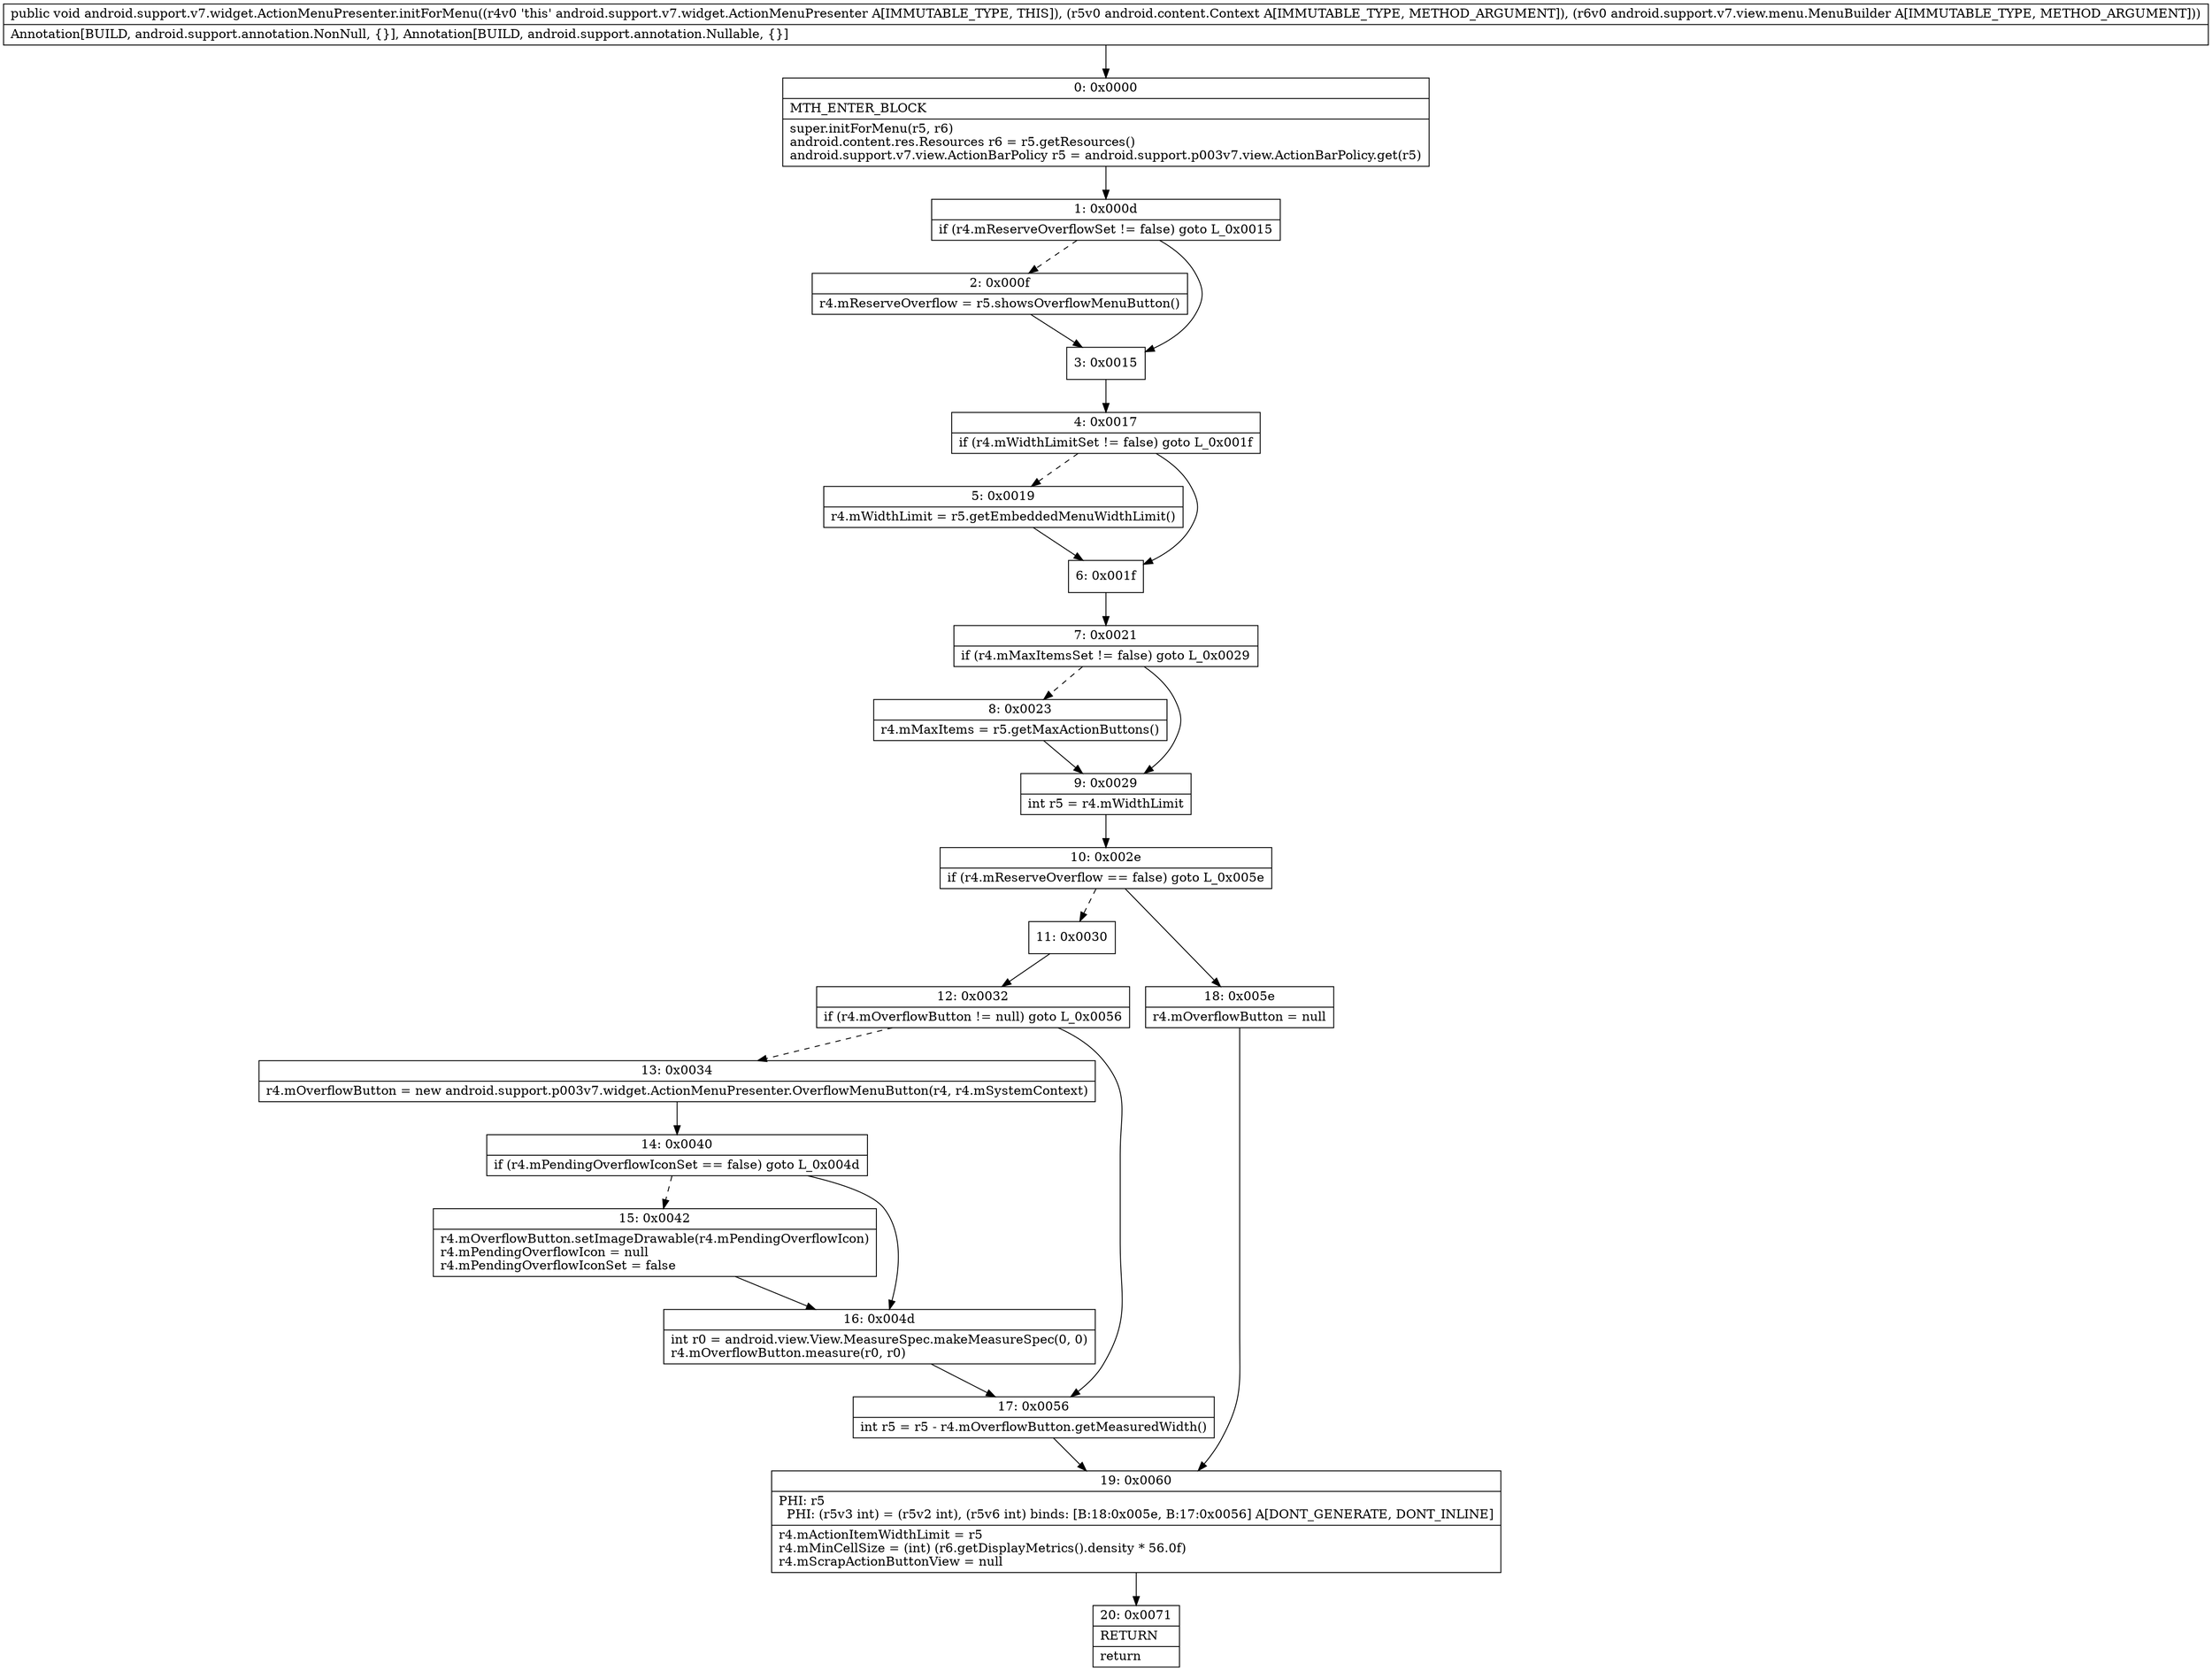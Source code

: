 digraph "CFG forandroid.support.v7.widget.ActionMenuPresenter.initForMenu(Landroid\/content\/Context;Landroid\/support\/v7\/view\/menu\/MenuBuilder;)V" {
Node_0 [shape=record,label="{0\:\ 0x0000|MTH_ENTER_BLOCK\l|super.initForMenu(r5, r6)\landroid.content.res.Resources r6 = r5.getResources()\landroid.support.v7.view.ActionBarPolicy r5 = android.support.p003v7.view.ActionBarPolicy.get(r5)\l}"];
Node_1 [shape=record,label="{1\:\ 0x000d|if (r4.mReserveOverflowSet != false) goto L_0x0015\l}"];
Node_2 [shape=record,label="{2\:\ 0x000f|r4.mReserveOverflow = r5.showsOverflowMenuButton()\l}"];
Node_3 [shape=record,label="{3\:\ 0x0015}"];
Node_4 [shape=record,label="{4\:\ 0x0017|if (r4.mWidthLimitSet != false) goto L_0x001f\l}"];
Node_5 [shape=record,label="{5\:\ 0x0019|r4.mWidthLimit = r5.getEmbeddedMenuWidthLimit()\l}"];
Node_6 [shape=record,label="{6\:\ 0x001f}"];
Node_7 [shape=record,label="{7\:\ 0x0021|if (r4.mMaxItemsSet != false) goto L_0x0029\l}"];
Node_8 [shape=record,label="{8\:\ 0x0023|r4.mMaxItems = r5.getMaxActionButtons()\l}"];
Node_9 [shape=record,label="{9\:\ 0x0029|int r5 = r4.mWidthLimit\l}"];
Node_10 [shape=record,label="{10\:\ 0x002e|if (r4.mReserveOverflow == false) goto L_0x005e\l}"];
Node_11 [shape=record,label="{11\:\ 0x0030}"];
Node_12 [shape=record,label="{12\:\ 0x0032|if (r4.mOverflowButton != null) goto L_0x0056\l}"];
Node_13 [shape=record,label="{13\:\ 0x0034|r4.mOverflowButton = new android.support.p003v7.widget.ActionMenuPresenter.OverflowMenuButton(r4, r4.mSystemContext)\l}"];
Node_14 [shape=record,label="{14\:\ 0x0040|if (r4.mPendingOverflowIconSet == false) goto L_0x004d\l}"];
Node_15 [shape=record,label="{15\:\ 0x0042|r4.mOverflowButton.setImageDrawable(r4.mPendingOverflowIcon)\lr4.mPendingOverflowIcon = null\lr4.mPendingOverflowIconSet = false\l}"];
Node_16 [shape=record,label="{16\:\ 0x004d|int r0 = android.view.View.MeasureSpec.makeMeasureSpec(0, 0)\lr4.mOverflowButton.measure(r0, r0)\l}"];
Node_17 [shape=record,label="{17\:\ 0x0056|int r5 = r5 \- r4.mOverflowButton.getMeasuredWidth()\l}"];
Node_18 [shape=record,label="{18\:\ 0x005e|r4.mOverflowButton = null\l}"];
Node_19 [shape=record,label="{19\:\ 0x0060|PHI: r5 \l  PHI: (r5v3 int) = (r5v2 int), (r5v6 int) binds: [B:18:0x005e, B:17:0x0056] A[DONT_GENERATE, DONT_INLINE]\l|r4.mActionItemWidthLimit = r5\lr4.mMinCellSize = (int) (r6.getDisplayMetrics().density * 56.0f)\lr4.mScrapActionButtonView = null\l}"];
Node_20 [shape=record,label="{20\:\ 0x0071|RETURN\l|return\l}"];
MethodNode[shape=record,label="{public void android.support.v7.widget.ActionMenuPresenter.initForMenu((r4v0 'this' android.support.v7.widget.ActionMenuPresenter A[IMMUTABLE_TYPE, THIS]), (r5v0 android.content.Context A[IMMUTABLE_TYPE, METHOD_ARGUMENT]), (r6v0 android.support.v7.view.menu.MenuBuilder A[IMMUTABLE_TYPE, METHOD_ARGUMENT]))  | Annotation[BUILD, android.support.annotation.NonNull, \{\}], Annotation[BUILD, android.support.annotation.Nullable, \{\}]\l}"];
MethodNode -> Node_0;
Node_0 -> Node_1;
Node_1 -> Node_2[style=dashed];
Node_1 -> Node_3;
Node_2 -> Node_3;
Node_3 -> Node_4;
Node_4 -> Node_5[style=dashed];
Node_4 -> Node_6;
Node_5 -> Node_6;
Node_6 -> Node_7;
Node_7 -> Node_8[style=dashed];
Node_7 -> Node_9;
Node_8 -> Node_9;
Node_9 -> Node_10;
Node_10 -> Node_11[style=dashed];
Node_10 -> Node_18;
Node_11 -> Node_12;
Node_12 -> Node_13[style=dashed];
Node_12 -> Node_17;
Node_13 -> Node_14;
Node_14 -> Node_15[style=dashed];
Node_14 -> Node_16;
Node_15 -> Node_16;
Node_16 -> Node_17;
Node_17 -> Node_19;
Node_18 -> Node_19;
Node_19 -> Node_20;
}

